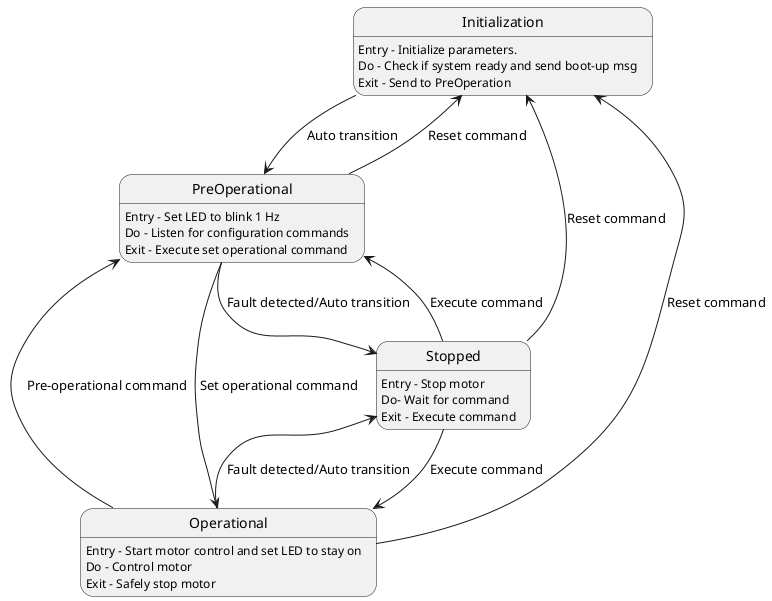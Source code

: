 @startuml Part4

Initialization : Entry - Initialize parameters.
Initialization : Do - Check if system ready and send boot-up msg
Initialization : Exit - Send to PreOperation


Initialization --> PreOperational : Auto transition
PreOperational : Entry - Set LED to blink 1 Hz
PreOperational : Do - Listen for configuration commands
PreOperational : Exit - Execute set operational command
PreOperational --> Initialization : Reset command


PreOperational --> Operational : Set operational command 
Operational : Entry - Start motor control and set LED to stay on
Operational : Do - Control motor
Operational : Exit - Safely stop motor
Operational --> PreOperational : Pre-operational command
Operational --> Initialization : Reset command

state Stopped {
    Stopped : Entry - Stop motor
    Stopped : Do- Wait for command
    Stopped : Exit - Execute command
}

Operational --> Stopped : Fault detected/Auto transition
PreOperational --> Stopped : Fault detected/Auto transition
Stopped --> Initialization : Reset command
Stopped --> PreOperational : Execute command
Stopped --> Operational : Execute command


@enduml